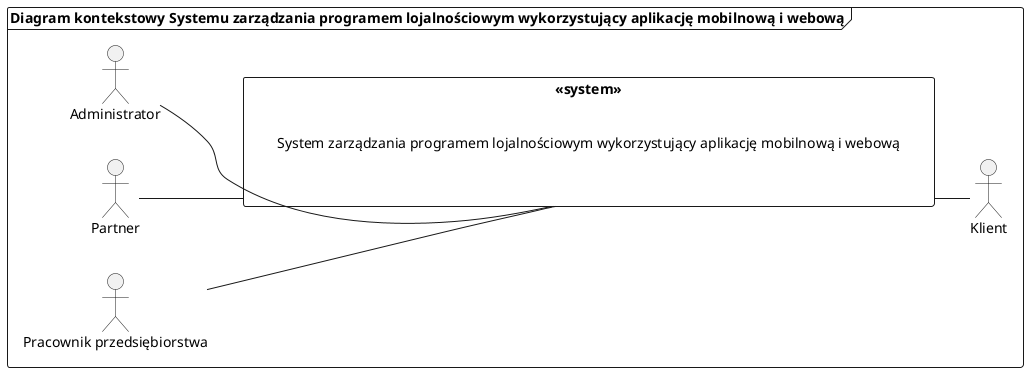 @startuml
frame "Diagram kontekstowy Systemu zarządzania programem lojalnościowym wykorzystujący aplikację mobilnową i webową" {
left to right direction

actor Klient as k
actor Administrator as a
actor Partner as p
actor :Pracownik przedsiębiorstwa: as pp



rectangle "<<system>>" {
  label "System zarządzania programem lojalnościowym wykorzystujący aplikację mobilnową i webową"
}

"<<system>>" -- k
a -- "<<system>>"
p -- "<<system>>"
pp --"<<system>>"
}

@enduml
